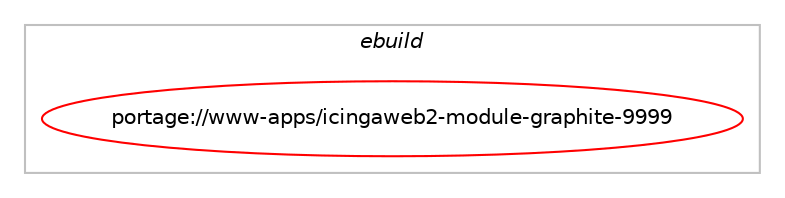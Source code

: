 digraph prolog {

# *************
# Graph options
# *************

newrank=true;
concentrate=true;
compound=true;
graph [rankdir=LR,fontname=Helvetica,fontsize=10,ranksep=1.5];#, ranksep=2.5, nodesep=0.2];
edge  [arrowhead=vee];
node  [fontname=Helvetica,fontsize=10];

# **********
# The ebuild
# **********

subgraph cluster_leftcol {
color=gray;
label=<<i>ebuild</i>>;
id [label="portage://www-apps/icingaweb2-module-graphite-9999", color=red, width=4, href="../www-apps/icingaweb2-module-graphite-9999.svg"];
}

# ****************
# The dependencies
# ****************

subgraph cluster_midcol {
color=gray;
label=<<i>dependencies</i>>;
subgraph cluster_compile {
fillcolor="#eeeeee";
style=filled;
label=<<i>compile</i>>;
# *** BEGIN UNKNOWN DEPENDENCY TYPE (TODO) ***
# id -> equal(package_dependency(portage://www-apps/icingaweb2-module-graphite-9999,install,no,net-analyzer,icinga2,greaterequal,[2.4.0,,,2.4.0],[],[]))
# *** END UNKNOWN DEPENDENCY TYPE (TODO) ***

# *** BEGIN UNKNOWN DEPENDENCY TYPE (TODO) ***
# id -> equal(package_dependency(portage://www-apps/icingaweb2-module-graphite-9999,install,no,www-apps,icingaweb2,greaterequal,[2.5.0,,,2.5.0],[],[]))
# *** END UNKNOWN DEPENDENCY TYPE (TODO) ***

}
subgraph cluster_compileandrun {
fillcolor="#eeeeee";
style=filled;
label=<<i>compile and run</i>>;
}
subgraph cluster_run {
fillcolor="#eeeeee";
style=filled;
label=<<i>run</i>>;
# *** BEGIN UNKNOWN DEPENDENCY TYPE (TODO) ***
# id -> equal(package_dependency(portage://www-apps/icingaweb2-module-graphite-9999,run,no,net-analyzer,icinga2,greaterequal,[2.4.0,,,2.4.0],[],[]))
# *** END UNKNOWN DEPENDENCY TYPE (TODO) ***

# *** BEGIN UNKNOWN DEPENDENCY TYPE (TODO) ***
# id -> equal(package_dependency(portage://www-apps/icingaweb2-module-graphite-9999,run,no,www-apps,icingaweb2,greaterequal,[2.5.0,,,2.5.0],[],[]))
# *** END UNKNOWN DEPENDENCY TYPE (TODO) ***

}
}

# **************
# The candidates
# **************

subgraph cluster_choices {
rank=same;
color=gray;
label=<<i>candidates</i>>;

}

}
